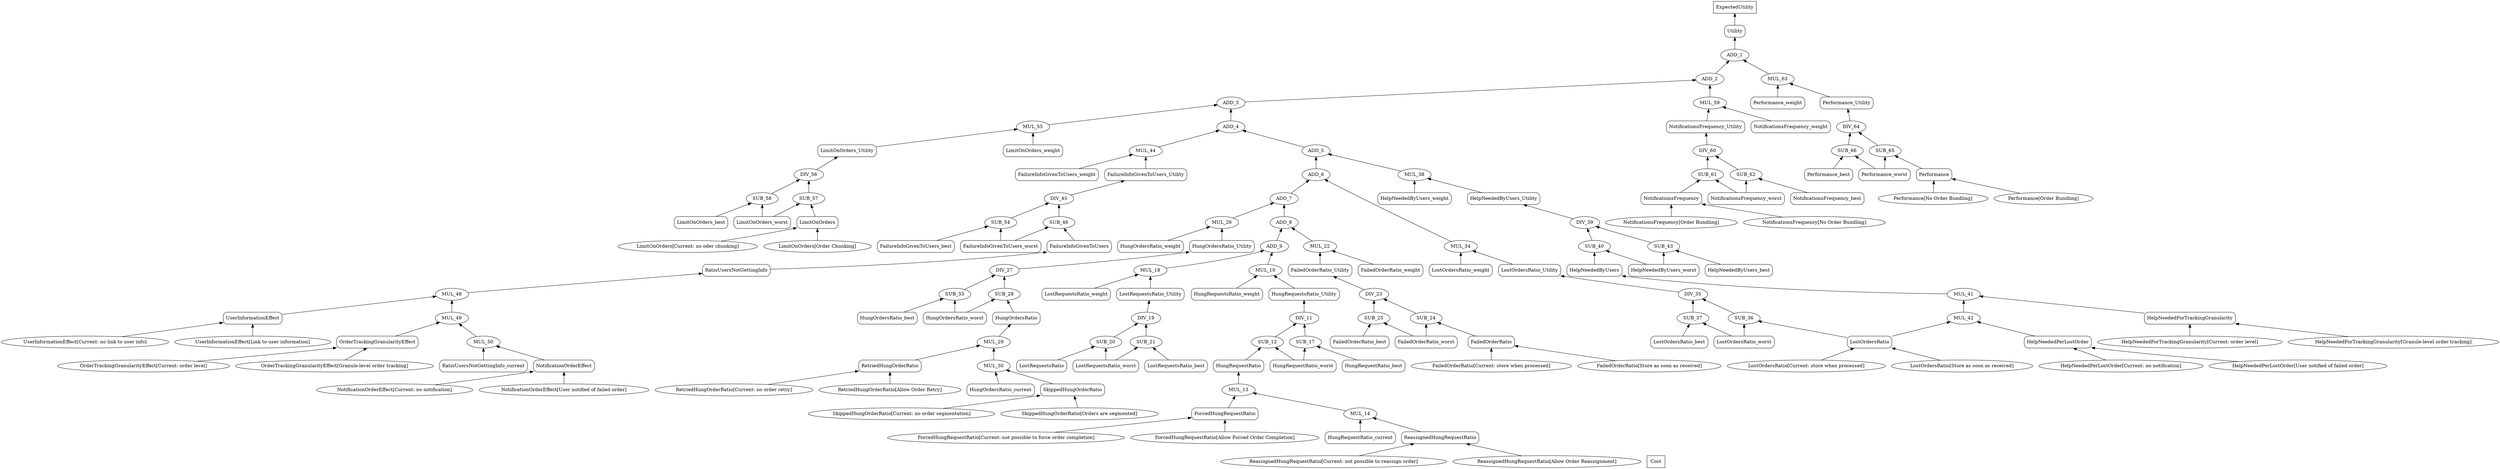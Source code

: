 digraph G { 
rankdir = BT; 
edge[dir=forward]; 
ExpectedUtility[shape=box]
Utility[shape=box, style=rounded]
HungRequestsRatio_weight[shape=box, style=rounded]
HungRequestsRatio_Utility[shape=box, style=rounded]
HungRequestRatio[shape=box, style=rounded]
HungRequestRatio_current[shape=box, style=rounded]
ReassignedHungRequestRatio[shape=box, style=rounded]
"ReassignedHungRequestRatio[Current: not possible to reassign order]"[shape=ellipse]
"ReassignedHungRequestRatio[Allow Order Reassignment]"[shape=ellipse]
ForcedHungRequestRatio[shape=box, style=rounded]
"ForcedHungRequestRatio[Current: not possible to force order completion]"[shape=ellipse]
"ForcedHungRequestRatio[Allow Forced Order Completion]"[shape=ellipse]
HungRequestRatio_worst[shape=box, style=rounded]
HungRequestRatio_best[shape=box, style=rounded]
LostRequestsRatio_weight[shape=box, style=rounded]
LostRequestsRatio_Utility[shape=box, style=rounded]
LostRequestsRatio[shape=box, style=rounded]
LostRequestsRatio_worst[shape=box, style=rounded]
LostRequestsRatio_best[shape=box, style=rounded]
FailedOrderRatio_weight[shape=box, style=rounded]
FailedOrderRatio_Utility[shape=box, style=rounded]
FailedOrderRatio[shape=box, style=rounded]
"FailedOrderRatio[Current: store when processed]"[shape=ellipse]
"FailedOrderRatio[Store as soon as received]"[shape=ellipse]
FailedOrderRatio_worst[shape=box, style=rounded]
FailedOrderRatio_best[shape=box, style=rounded]
HungOrdersRatio_weight[shape=box, style=rounded]
HungOrdersRatio_Utility[shape=box, style=rounded]
HungOrdersRatio[shape=box, style=rounded]
HungOrdersRatio_current[shape=box, style=rounded]
SkippedHungOrderRatio[shape=box, style=rounded]
"SkippedHungOrderRatio[Current: no order segmentation]"[shape=ellipse]
"SkippedHungOrderRatio[Orders are segmented]"[shape=ellipse]
RetriedHungOrderRatio[shape=box, style=rounded]
"RetriedHungOrderRatio[Current: no order retry]"[shape=ellipse]
"RetriedHungOrderRatio[Allow Order Retry]"[shape=ellipse]
HungOrdersRatio_worst[shape=box, style=rounded]
HungOrdersRatio_best[shape=box, style=rounded]
LostOrdersRatio_weight[shape=box, style=rounded]
LostOrdersRatio_Utility[shape=box, style=rounded]
LostOrdersRatio[shape=box, style=rounded]
"LostOrdersRatio[Current: store when processed]"[shape=ellipse]
"LostOrdersRatio[Store as soon as received]"[shape=ellipse]
LostOrdersRatio_worst[shape=box, style=rounded]
LostOrdersRatio_best[shape=box, style=rounded]
HelpNeededByUsers_weight[shape=box, style=rounded]
HelpNeededByUsers_Utility[shape=box, style=rounded]
HelpNeededByUsers[shape=box, style=rounded]
HelpNeededPerLostOrder[shape=box, style=rounded]
"HelpNeededPerLostOrder[Current: no notification]"[shape=ellipse]
"HelpNeededPerLostOrder[User notified of failed order]"[shape=ellipse]
HelpNeededForTrackingGranularity[shape=box, style=rounded]
"HelpNeededForTrackingGranularity[Current: order level]"[shape=ellipse]
"HelpNeededForTrackingGranularity[Granule-level order tracking]"[shape=ellipse]
HelpNeededByUsers_worst[shape=box, style=rounded]
HelpNeededByUsers_best[shape=box, style=rounded]
FailureInfoGivenToUsers_weight[shape=box, style=rounded]
FailureInfoGivenToUsers_Utility[shape=box, style=rounded]
FailureInfoGivenToUsers[shape=box, style=rounded]
RatioUsersNotGettingInfo[shape=box, style=rounded]
RatioUsersNotGettingInfo_current[shape=box, style=rounded]
NotificationOrderEffect[shape=box, style=rounded]
"NotificationOrderEffect[Current: no notification]"[shape=ellipse]
"NotificationOrderEffect[User notified of failed order]"[shape=ellipse]
OrderTrackingGranularityEffect[shape=box, style=rounded]
"OrderTrackingGranularityEffect[Current: order level]"[shape=ellipse]
"OrderTrackingGranularityEffect[Granule-level order tracking]"[shape=ellipse]
UserInformationEffect[shape=box, style=rounded]
"UserInformationEffect[Current: no link to user info]"[shape=ellipse]
"UserInformationEffect[Link to user information]"[shape=ellipse]
FailureInfoGivenToUsers_worst[shape=box, style=rounded]
FailureInfoGivenToUsers_best[shape=box, style=rounded]
LimitOnOrders_weight[shape=box, style=rounded]
LimitOnOrders_Utility[shape=box, style=rounded]
LimitOnOrders[shape=box, style=rounded]
"LimitOnOrders[Current: no oder chunking]"[shape=ellipse]
"LimitOnOrders[Order Chunking]"[shape=ellipse]
LimitOnOrders_worst[shape=box, style=rounded]
LimitOnOrders_best[shape=box, style=rounded]
NotificationsFrequency_weight[shape=box, style=rounded]
NotificationsFrequency_Utility[shape=box, style=rounded]
NotificationsFrequency[shape=box, style=rounded]
"NotificationsFrequency[No Order Bundling]"[shape=ellipse]
"NotificationsFrequency[Order Bundling]"[shape=ellipse]
NotificationsFrequency_worst[shape=box, style=rounded]
NotificationsFrequency_best[shape=box, style=rounded]
Performance_weight[shape=box, style=rounded]
Performance_Utility[shape=box, style=rounded]
Performance[shape=box, style=rounded]
"Performance[No Order Bundling]"[shape=ellipse]
"Performance[Order Bundling]"[shape=ellipse]
Performance_worst[shape=box, style=rounded]
Performance_best[shape=box, style=rounded]
Cost[shape=box]
"ReassignedHungRequestRatio[Current: not possible to reassign order]"->ReassignedHungRequestRatio
"ReassignedHungRequestRatio[Allow Order Reassignment]"->ReassignedHungRequestRatio
HungRequestRatio_current->"MUL_14"
ReassignedHungRequestRatio->"MUL_14"
"ForcedHungRequestRatio[Current: not possible to force order completion]"->ForcedHungRequestRatio
"ForcedHungRequestRatio[Allow Forced Order Completion]"->ForcedHungRequestRatio
"MUL_14"->"MUL_13"
ForcedHungRequestRatio->"MUL_13"
"MUL_13"->HungRequestRatio
HungRequestRatio->"SUB_12"
HungRequestRatio_worst->"SUB_12"
HungRequestRatio_best->"SUB_17"
HungRequestRatio_worst->"SUB_17"
"SUB_12"->"DIV_11"
"SUB_17"->"DIV_11"
"DIV_11"->HungRequestsRatio_Utility
HungRequestsRatio_weight->"MUL_10"
HungRequestsRatio_Utility->"MUL_10"
LostRequestsRatio->"SUB_20"
LostRequestsRatio_worst->"SUB_20"
LostRequestsRatio_best->"SUB_21"
LostRequestsRatio_worst->"SUB_21"
"SUB_20"->"DIV_19"
"SUB_21"->"DIV_19"
"DIV_19"->LostRequestsRatio_Utility
LostRequestsRatio_weight->"MUL_18"
LostRequestsRatio_Utility->"MUL_18"
"MUL_10"->"ADD_9"
"MUL_18"->"ADD_9"
"FailedOrderRatio[Current: store when processed]"->FailedOrderRatio
"FailedOrderRatio[Store as soon as received]"->FailedOrderRatio
FailedOrderRatio->"SUB_24"
FailedOrderRatio_worst->"SUB_24"
FailedOrderRatio_best->"SUB_25"
FailedOrderRatio_worst->"SUB_25"
"SUB_24"->"DIV_23"
"SUB_25"->"DIV_23"
"DIV_23"->FailedOrderRatio_Utility
FailedOrderRatio_weight->"MUL_22"
FailedOrderRatio_Utility->"MUL_22"
"ADD_9"->"ADD_8"
"MUL_22"->"ADD_8"
"SkippedHungOrderRatio[Current: no order segmentation]"->SkippedHungOrderRatio
"SkippedHungOrderRatio[Orders are segmented]"->SkippedHungOrderRatio
HungOrdersRatio_current->"MUL_30"
SkippedHungOrderRatio->"MUL_30"
"RetriedHungOrderRatio[Current: no order retry]"->RetriedHungOrderRatio
"RetriedHungOrderRatio[Allow Order Retry]"->RetriedHungOrderRatio
"MUL_30"->"MUL_29"
RetriedHungOrderRatio->"MUL_29"
"MUL_29"->HungOrdersRatio
HungOrdersRatio->"SUB_28"
HungOrdersRatio_worst->"SUB_28"
HungOrdersRatio_best->"SUB_33"
HungOrdersRatio_worst->"SUB_33"
"SUB_28"->"DIV_27"
"SUB_33"->"DIV_27"
"DIV_27"->HungOrdersRatio_Utility
HungOrdersRatio_weight->"MUL_26"
HungOrdersRatio_Utility->"MUL_26"
"ADD_8"->"ADD_7"
"MUL_26"->"ADD_7"
"LostOrdersRatio[Current: store when processed]"->LostOrdersRatio
"LostOrdersRatio[Store as soon as received]"->LostOrdersRatio
LostOrdersRatio->"SUB_36"
LostOrdersRatio_worst->"SUB_36"
LostOrdersRatio_best->"SUB_37"
LostOrdersRatio_worst->"SUB_37"
"SUB_36"->"DIV_35"
"SUB_37"->"DIV_35"
"DIV_35"->LostOrdersRatio_Utility
LostOrdersRatio_weight->"MUL_34"
LostOrdersRatio_Utility->"MUL_34"
"ADD_7"->"ADD_6"
"MUL_34"->"ADD_6"
"HelpNeededPerLostOrder[Current: no notification]"->HelpNeededPerLostOrder
"HelpNeededPerLostOrder[User notified of failed order]"->HelpNeededPerLostOrder
LostOrdersRatio->"MUL_42"
HelpNeededPerLostOrder->"MUL_42"
"HelpNeededForTrackingGranularity[Current: order level]"->HelpNeededForTrackingGranularity
"HelpNeededForTrackingGranularity[Granule-level order tracking]"->HelpNeededForTrackingGranularity
"MUL_42"->"MUL_41"
HelpNeededForTrackingGranularity->"MUL_41"
"MUL_41"->HelpNeededByUsers
HelpNeededByUsers->"SUB_40"
HelpNeededByUsers_worst->"SUB_40"
HelpNeededByUsers_best->"SUB_43"
HelpNeededByUsers_worst->"SUB_43"
"SUB_40"->"DIV_39"
"SUB_43"->"DIV_39"
"DIV_39"->HelpNeededByUsers_Utility
HelpNeededByUsers_weight->"MUL_38"
HelpNeededByUsers_Utility->"MUL_38"
"ADD_6"->"ADD_5"
"MUL_38"->"ADD_5"
"NotificationOrderEffect[Current: no notification]"->NotificationOrderEffect
"NotificationOrderEffect[User notified of failed order]"->NotificationOrderEffect
RatioUsersNotGettingInfo_current->"MUL_50"
NotificationOrderEffect->"MUL_50"
"OrderTrackingGranularityEffect[Current: order level]"->OrderTrackingGranularityEffect
"OrderTrackingGranularityEffect[Granule-level order tracking]"->OrderTrackingGranularityEffect
"MUL_50"->"MUL_49"
OrderTrackingGranularityEffect->"MUL_49"
"UserInformationEffect[Current: no link to user info]"->UserInformationEffect
"UserInformationEffect[Link to user information]"->UserInformationEffect
"MUL_49"->"MUL_48"
UserInformationEffect->"MUL_48"
"MUL_48"->RatioUsersNotGettingInfo
RatioUsersNotGettingInfo->FailureInfoGivenToUsers
FailureInfoGivenToUsers->"SUB_46"
FailureInfoGivenToUsers_worst->"SUB_46"
FailureInfoGivenToUsers_best->"SUB_54"
FailureInfoGivenToUsers_worst->"SUB_54"
"SUB_46"->"DIV_45"
"SUB_54"->"DIV_45"
"DIV_45"->FailureInfoGivenToUsers_Utility
FailureInfoGivenToUsers_weight->"MUL_44"
FailureInfoGivenToUsers_Utility->"MUL_44"
"ADD_5"->"ADD_4"
"MUL_44"->"ADD_4"
"LimitOnOrders[Current: no oder chunking]"->LimitOnOrders
"LimitOnOrders[Order Chunking]"->LimitOnOrders
LimitOnOrders->"SUB_57"
LimitOnOrders_worst->"SUB_57"
LimitOnOrders_best->"SUB_58"
LimitOnOrders_worst->"SUB_58"
"SUB_57"->"DIV_56"
"SUB_58"->"DIV_56"
"DIV_56"->LimitOnOrders_Utility
LimitOnOrders_weight->"MUL_55"
LimitOnOrders_Utility->"MUL_55"
"ADD_4"->"ADD_3"
"MUL_55"->"ADD_3"
"NotificationsFrequency[No Order Bundling]"->NotificationsFrequency
"NotificationsFrequency[Order Bundling]"->NotificationsFrequency
NotificationsFrequency->"SUB_61"
NotificationsFrequency_worst->"SUB_61"
NotificationsFrequency_best->"SUB_62"
NotificationsFrequency_worst->"SUB_62"
"SUB_61"->"DIV_60"
"SUB_62"->"DIV_60"
"DIV_60"->NotificationsFrequency_Utility
NotificationsFrequency_weight->"MUL_59"
NotificationsFrequency_Utility->"MUL_59"
"ADD_3"->"ADD_2"
"MUL_59"->"ADD_2"
"Performance[No Order Bundling]"->Performance
"Performance[Order Bundling]"->Performance
Performance->"SUB_65"
Performance_worst->"SUB_65"
Performance_best->"SUB_66"
Performance_worst->"SUB_66"
"SUB_65"->"DIV_64"
"SUB_66"->"DIV_64"
"DIV_64"->Performance_Utility
Performance_weight->"MUL_63"
Performance_Utility->"MUL_63"
"ADD_2"->"ADD_1"
"MUL_63"->"ADD_1"
"ADD_1"->Utility
Utility->ExpectedUtility
}
